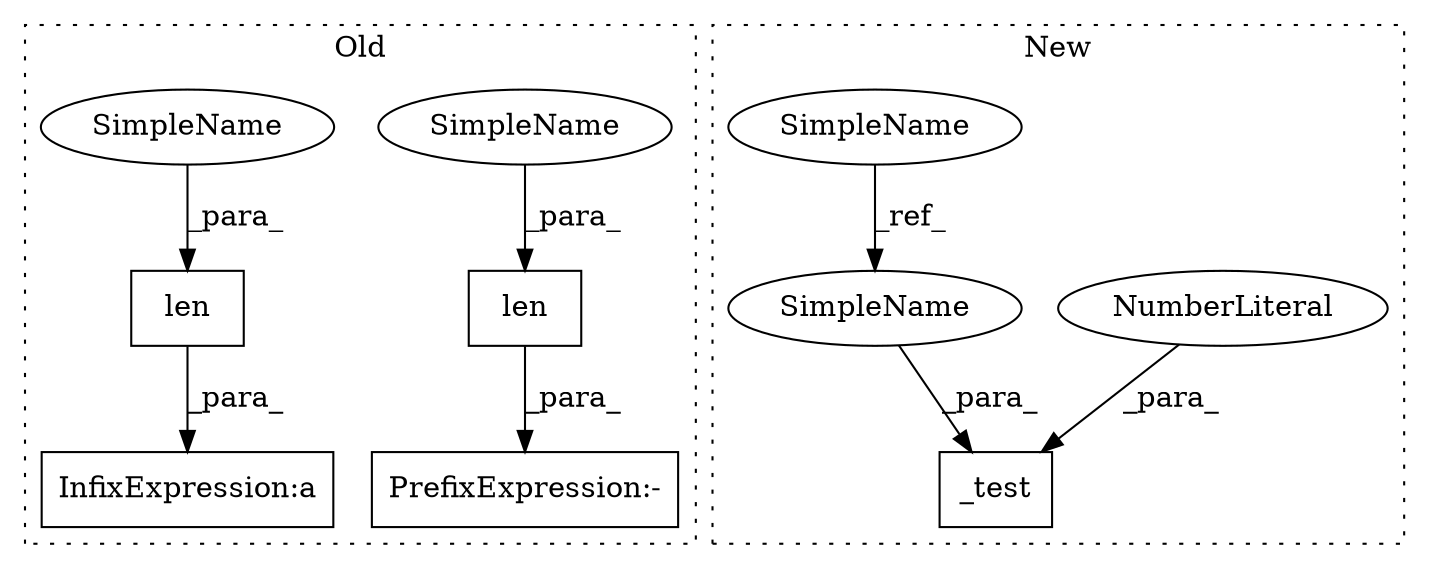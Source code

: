digraph G {
subgraph cluster0 {
1 [label="len" a="32" s="3159,3170" l="4,1" shape="box"];
3 [label="InfixExpression:a" a="27" s="3156" l="3" shape="box"];
6 [label="len" a="32" s="3271,3282" l="4,1" shape="box"];
7 [label="PrefixExpression:-" a="38" s="3270" l="1" shape="box"];
9 [label="SimpleName" a="42" s="3275" l="7" shape="ellipse"];
10 [label="SimpleName" a="42" s="3163" l="7" shape="ellipse"];
label = "Old";
style="dotted";
}
subgraph cluster1 {
2 [label="_test" a="32" s="3597,3614" l="6,1" shape="box"];
4 [label="NumberLiteral" a="34" s="3613" l="1" shape="ellipse"];
5 [label="SimpleName" a="42" s="3415" l="7" shape="ellipse"];
8 [label="SimpleName" a="42" s="3603" l="7" shape="ellipse"];
label = "New";
style="dotted";
}
1 -> 3 [label="_para_"];
4 -> 2 [label="_para_"];
5 -> 8 [label="_ref_"];
6 -> 7 [label="_para_"];
8 -> 2 [label="_para_"];
9 -> 6 [label="_para_"];
10 -> 1 [label="_para_"];
}